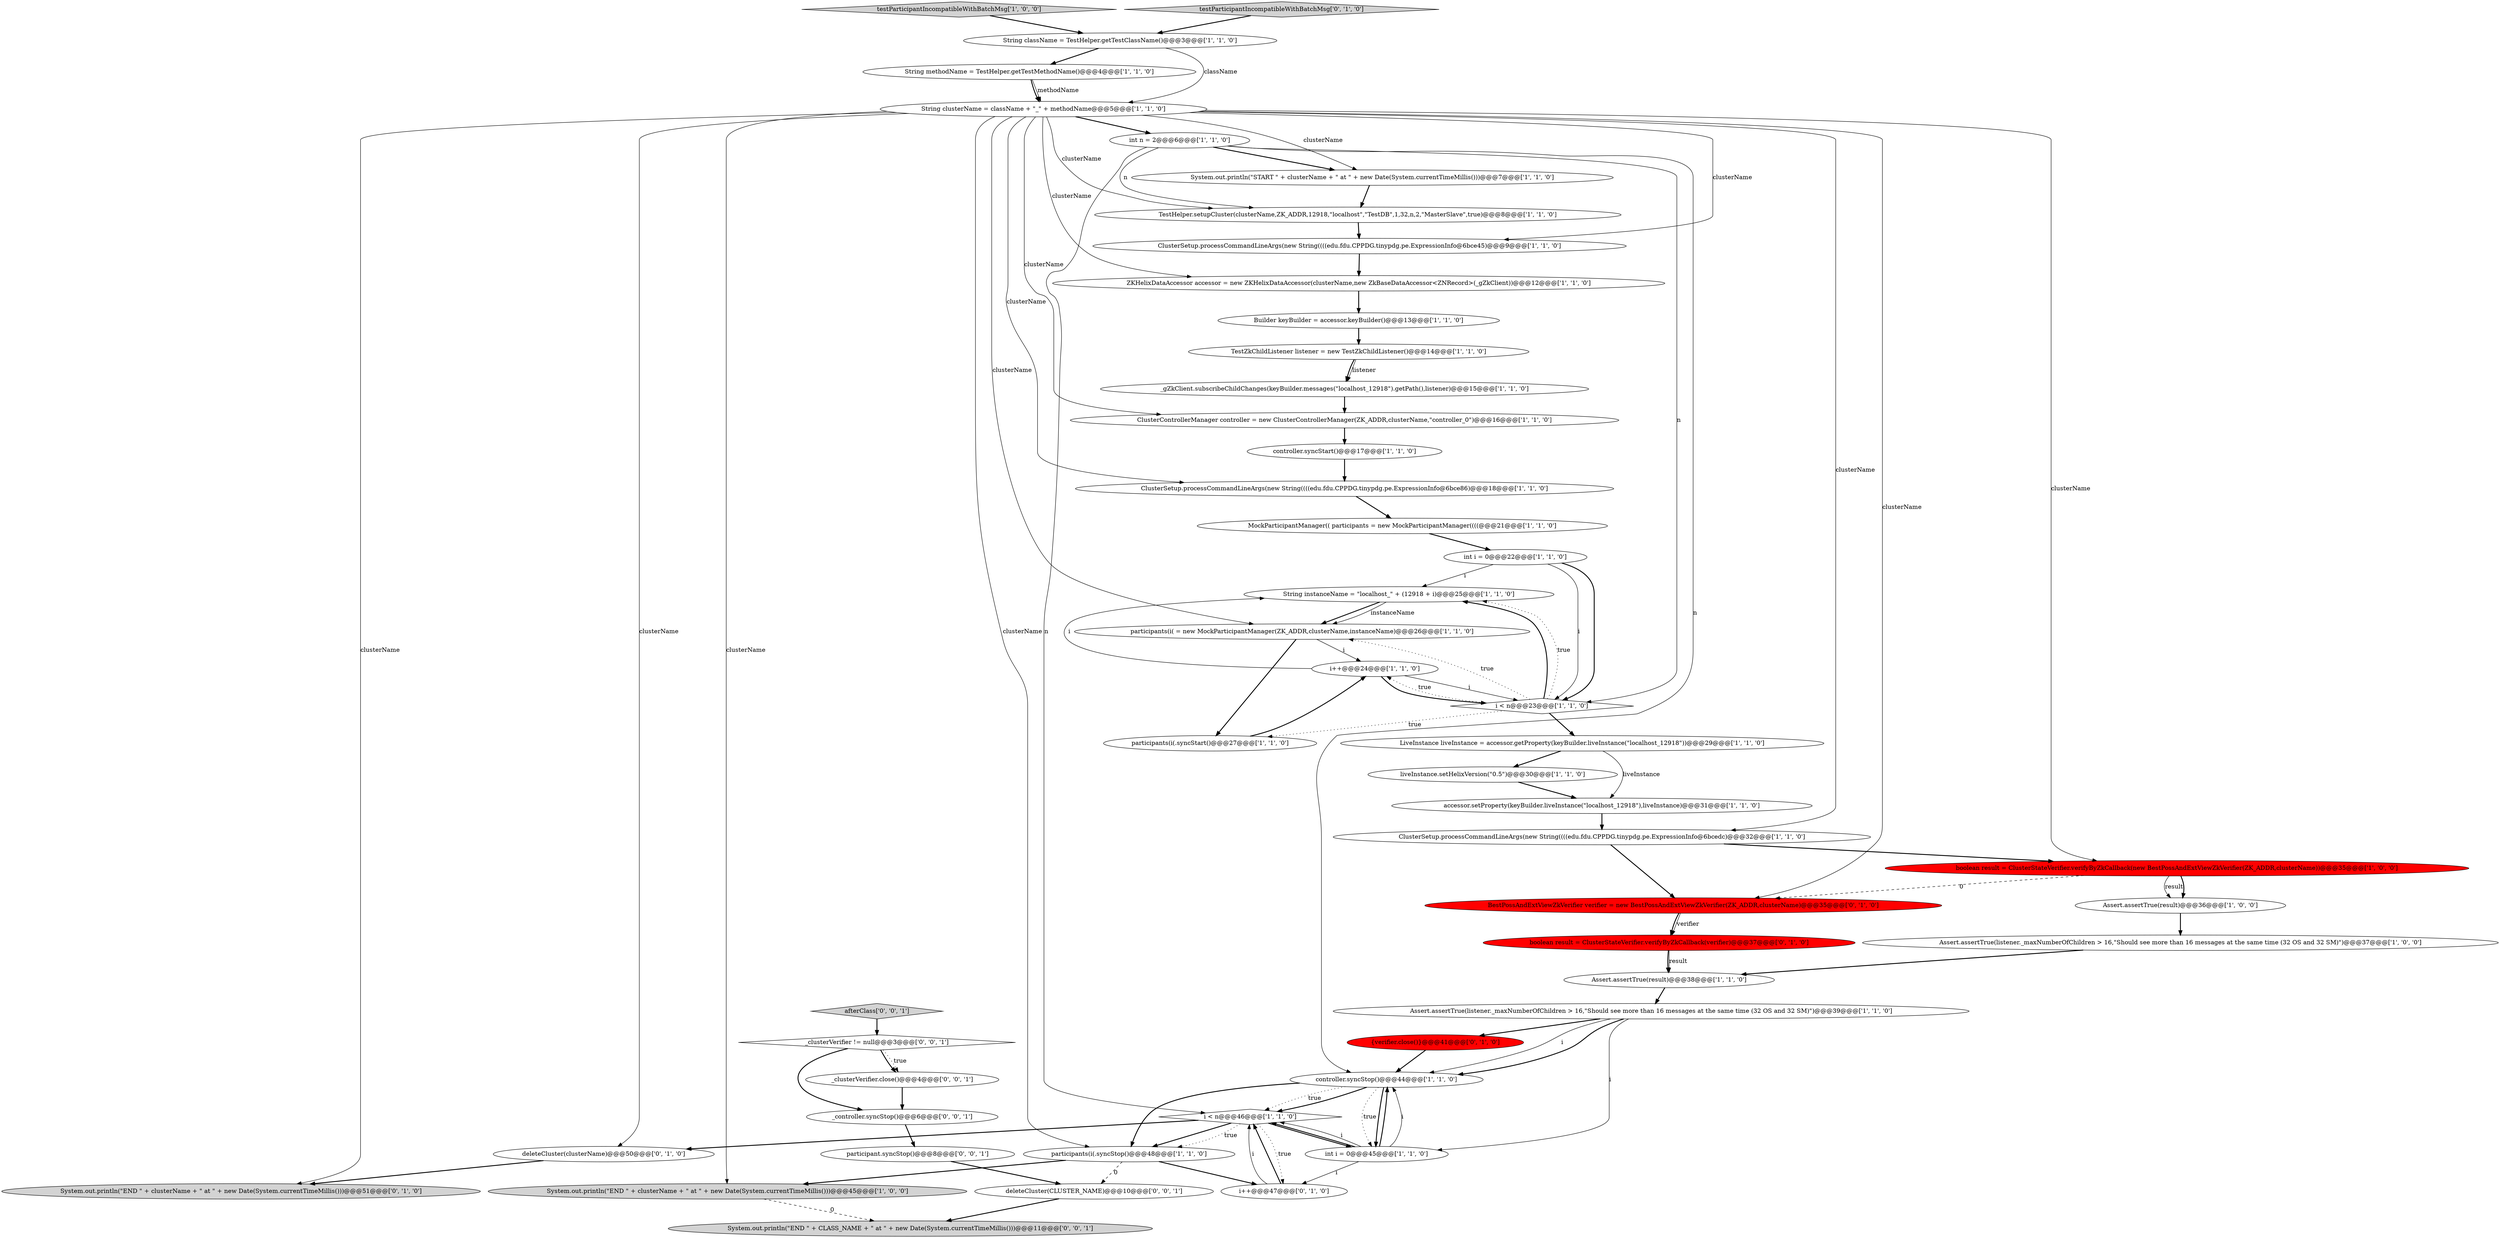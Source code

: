 digraph {
38 [style = filled, label = "deleteCluster(clusterName)@@@50@@@['0', '1', '0']", fillcolor = white, shape = ellipse image = "AAA0AAABBB2BBB"];
28 [style = filled, label = "_gZkClient.subscribeChildChanges(keyBuilder.messages(\"localhost_12918\").getPath(),listener)@@@15@@@['1', '1', '0']", fillcolor = white, shape = ellipse image = "AAA0AAABBB1BBB"];
2 [style = filled, label = "int i = 0@@@22@@@['1', '1', '0']", fillcolor = white, shape = ellipse image = "AAA0AAABBB1BBB"];
25 [style = filled, label = "Assert.assertTrue(listener._maxNumberOfChildren > 16,\"Should see more than 16 messages at the same time (32 OS and 32 SM)\")@@@37@@@['1', '0', '0']", fillcolor = white, shape = ellipse image = "AAA0AAABBB1BBB"];
43 [style = filled, label = "afterClass['0', '0', '1']", fillcolor = lightgray, shape = diamond image = "AAA0AAABBB3BBB"];
21 [style = filled, label = "ZKHelixDataAccessor accessor = new ZKHelixDataAccessor(clusterName,new ZkBaseDataAccessor<ZNRecord>(_gZkClient))@@@12@@@['1', '1', '0']", fillcolor = white, shape = ellipse image = "AAA0AAABBB1BBB"];
34 [style = filled, label = "LiveInstance liveInstance = accessor.getProperty(keyBuilder.liveInstance(\"localhost_12918\"))@@@29@@@['1', '1', '0']", fillcolor = white, shape = ellipse image = "AAA0AAABBB1BBB"];
36 [style = filled, label = "i++@@@47@@@['0', '1', '0']", fillcolor = white, shape = ellipse image = "AAA0AAABBB2BBB"];
26 [style = filled, label = "liveInstance.setHelixVersion(\"0.5\")@@@30@@@['1', '1', '0']", fillcolor = white, shape = ellipse image = "AAA0AAABBB1BBB"];
14 [style = filled, label = "System.out.println(\"END \" + clusterName + \" at \" + new Date(System.currentTimeMillis()))@@@45@@@['1', '0', '0']", fillcolor = lightgray, shape = ellipse image = "AAA0AAABBB1BBB"];
46 [style = filled, label = "_clusterVerifier.close()@@@4@@@['0', '0', '1']", fillcolor = white, shape = ellipse image = "AAA0AAABBB3BBB"];
42 [style = filled, label = "{verifier.close()}@@@41@@@['0', '1', '0']", fillcolor = red, shape = ellipse image = "AAA1AAABBB2BBB"];
17 [style = filled, label = "String instanceName = \"localhost_\" + (12918 + i)@@@25@@@['1', '1', '0']", fillcolor = white, shape = ellipse image = "AAA0AAABBB1BBB"];
22 [style = filled, label = "participants(i( = new MockParticipantManager(ZK_ADDR,clusterName,instanceName)@@@26@@@['1', '1', '0']", fillcolor = white, shape = ellipse image = "AAA0AAABBB1BBB"];
6 [style = filled, label = "controller.syncStop()@@@44@@@['1', '1', '0']", fillcolor = white, shape = ellipse image = "AAA0AAABBB1BBB"];
31 [style = filled, label = "ClusterSetup.processCommandLineArgs(new String((((edu.fdu.CPPDG.tinypdg.pe.ExpressionInfo@6bce86)@@@18@@@['1', '1', '0']", fillcolor = white, shape = ellipse image = "AAA0AAABBB1BBB"];
13 [style = filled, label = "i < n@@@23@@@['1', '1', '0']", fillcolor = white, shape = diamond image = "AAA0AAABBB1BBB"];
44 [style = filled, label = "_controller.syncStop()@@@6@@@['0', '0', '1']", fillcolor = white, shape = ellipse image = "AAA0AAABBB3BBB"];
30 [style = filled, label = "int n = 2@@@6@@@['1', '1', '0']", fillcolor = white, shape = ellipse image = "AAA0AAABBB1BBB"];
41 [style = filled, label = "boolean result = ClusterStateVerifier.verifyByZkCallback(verifier)@@@37@@@['0', '1', '0']", fillcolor = red, shape = ellipse image = "AAA1AAABBB2BBB"];
27 [style = filled, label = "i++@@@24@@@['1', '1', '0']", fillcolor = white, shape = ellipse image = "AAA0AAABBB1BBB"];
19 [style = filled, label = "Assert.assertTrue(listener._maxNumberOfChildren > 16,\"Should see more than 16 messages at the same time (32 OS and 32 SM)\")@@@39@@@['1', '1', '0']", fillcolor = white, shape = ellipse image = "AAA0AAABBB1BBB"];
48 [style = filled, label = "deleteCluster(CLUSTER_NAME)@@@10@@@['0', '0', '1']", fillcolor = white, shape = ellipse image = "AAA0AAABBB3BBB"];
35 [style = filled, label = "testParticipantIncompatibleWithBatchMsg['1', '0', '0']", fillcolor = lightgray, shape = diamond image = "AAA0AAABBB1BBB"];
32 [style = filled, label = "Assert.assertTrue(result)@@@38@@@['1', '1', '0']", fillcolor = white, shape = ellipse image = "AAA0AAABBB1BBB"];
33 [style = filled, label = "accessor.setProperty(keyBuilder.liveInstance(\"localhost_12918\"),liveInstance)@@@31@@@['1', '1', '0']", fillcolor = white, shape = ellipse image = "AAA0AAABBB1BBB"];
37 [style = filled, label = "System.out.println(\"END \" + clusterName + \" at \" + new Date(System.currentTimeMillis()))@@@51@@@['0', '1', '0']", fillcolor = lightgray, shape = ellipse image = "AAA0AAABBB2BBB"];
23 [style = filled, label = "controller.syncStart()@@@17@@@['1', '1', '0']", fillcolor = white, shape = ellipse image = "AAA0AAABBB1BBB"];
39 [style = filled, label = "BestPossAndExtViewZkVerifier verifier = new BestPossAndExtViewZkVerifier(ZK_ADDR,clusterName)@@@35@@@['0', '1', '0']", fillcolor = red, shape = ellipse image = "AAA1AAABBB2BBB"];
1 [style = filled, label = "System.out.println(\"START \" + clusterName + \" at \" + new Date(System.currentTimeMillis()))@@@7@@@['1', '1', '0']", fillcolor = white, shape = ellipse image = "AAA0AAABBB1BBB"];
18 [style = filled, label = "ClusterSetup.processCommandLineArgs(new String((((edu.fdu.CPPDG.tinypdg.pe.ExpressionInfo@6bce45)@@@9@@@['1', '1', '0']", fillcolor = white, shape = ellipse image = "AAA0AAABBB1BBB"];
12 [style = filled, label = "String methodName = TestHelper.getTestMethodName()@@@4@@@['1', '1', '0']", fillcolor = white, shape = ellipse image = "AAA0AAABBB1BBB"];
11 [style = filled, label = "String clusterName = className + \"_\" + methodName@@@5@@@['1', '1', '0']", fillcolor = white, shape = ellipse image = "AAA0AAABBB1BBB"];
24 [style = filled, label = "ClusterSetup.processCommandLineArgs(new String((((edu.fdu.CPPDG.tinypdg.pe.ExpressionInfo@6bcedc)@@@32@@@['1', '1', '0']", fillcolor = white, shape = ellipse image = "AAA0AAABBB1BBB"];
0 [style = filled, label = "i < n@@@46@@@['1', '1', '0']", fillcolor = white, shape = diamond image = "AAA0AAABBB1BBB"];
40 [style = filled, label = "testParticipantIncompatibleWithBatchMsg['0', '1', '0']", fillcolor = lightgray, shape = diamond image = "AAA0AAABBB2BBB"];
7 [style = filled, label = "int i = 0@@@45@@@['1', '1', '0']", fillcolor = white, shape = ellipse image = "AAA0AAABBB1BBB"];
4 [style = filled, label = "String className = TestHelper.getTestClassName()@@@3@@@['1', '1', '0']", fillcolor = white, shape = ellipse image = "AAA0AAABBB1BBB"];
5 [style = filled, label = "TestZkChildListener listener = new TestZkChildListener()@@@14@@@['1', '1', '0']", fillcolor = white, shape = ellipse image = "AAA0AAABBB1BBB"];
45 [style = filled, label = "_clusterVerifier != null@@@3@@@['0', '0', '1']", fillcolor = white, shape = diamond image = "AAA0AAABBB3BBB"];
3 [style = filled, label = "TestHelper.setupCluster(clusterName,ZK_ADDR,12918,\"localhost\",\"TestDB\",1,32,n,2,\"MasterSlave\",true)@@@8@@@['1', '1', '0']", fillcolor = white, shape = ellipse image = "AAA0AAABBB1BBB"];
9 [style = filled, label = "participants(i(.syncStart()@@@27@@@['1', '1', '0']", fillcolor = white, shape = ellipse image = "AAA0AAABBB1BBB"];
29 [style = filled, label = "Assert.assertTrue(result)@@@36@@@['1', '0', '0']", fillcolor = white, shape = ellipse image = "AAA0AAABBB1BBB"];
20 [style = filled, label = "ClusterControllerManager controller = new ClusterControllerManager(ZK_ADDR,clusterName,\"controller_0\")@@@16@@@['1', '1', '0']", fillcolor = white, shape = ellipse image = "AAA0AAABBB1BBB"];
15 [style = filled, label = "MockParticipantManager(( participants = new MockParticipantManager((((@@@21@@@['1', '1', '0']", fillcolor = white, shape = ellipse image = "AAA0AAABBB1BBB"];
16 [style = filled, label = "boolean result = ClusterStateVerifier.verifyByZkCallback(new BestPossAndExtViewZkVerifier(ZK_ADDR,clusterName))@@@35@@@['1', '0', '0']", fillcolor = red, shape = ellipse image = "AAA1AAABBB1BBB"];
49 [style = filled, label = "System.out.println(\"END \" + CLASS_NAME + \" at \" + new Date(System.currentTimeMillis()))@@@11@@@['0', '0', '1']", fillcolor = lightgray, shape = ellipse image = "AAA0AAABBB3BBB"];
8 [style = filled, label = "Builder keyBuilder = accessor.keyBuilder()@@@13@@@['1', '1', '0']", fillcolor = white, shape = ellipse image = "AAA0AAABBB1BBB"];
47 [style = filled, label = "participant.syncStop()@@@8@@@['0', '0', '1']", fillcolor = white, shape = ellipse image = "AAA0AAABBB3BBB"];
10 [style = filled, label = "participants(i(.syncStop()@@@48@@@['1', '1', '0']", fillcolor = white, shape = ellipse image = "AAA0AAABBB1BBB"];
40->4 [style = bold, label=""];
27->13 [style = bold, label=""];
13->27 [style = dotted, label="true"];
28->20 [style = bold, label=""];
21->8 [style = bold, label=""];
24->39 [style = bold, label=""];
19->6 [style = solid, label="i"];
7->36 [style = solid, label="i"];
5->28 [style = bold, label=""];
36->0 [style = solid, label="i"];
5->28 [style = solid, label="listener"];
3->18 [style = bold, label=""];
13->17 [style = bold, label=""];
36->0 [style = bold, label=""];
11->1 [style = solid, label="clusterName"];
34->26 [style = bold, label=""];
11->37 [style = solid, label="clusterName"];
16->29 [style = solid, label="result"];
7->6 [style = solid, label="i"];
41->32 [style = solid, label="result"];
6->0 [style = dotted, label="true"];
44->47 [style = bold, label=""];
16->39 [style = dashed, label="0"];
13->9 [style = dotted, label="true"];
19->42 [style = bold, label=""];
13->34 [style = bold, label=""];
13->17 [style = dotted, label="true"];
48->49 [style = bold, label=""];
41->32 [style = bold, label=""];
12->11 [style = solid, label="methodName"];
47->48 [style = bold, label=""];
10->14 [style = bold, label=""];
0->10 [style = dotted, label="true"];
16->29 [style = bold, label=""];
22->9 [style = bold, label=""];
12->11 [style = bold, label=""];
7->0 [style = bold, label=""];
19->6 [style = bold, label=""];
43->45 [style = bold, label=""];
0->38 [style = bold, label=""];
22->27 [style = solid, label="i"];
0->7 [style = bold, label=""];
11->21 [style = solid, label="clusterName"];
20->23 [style = bold, label=""];
13->22 [style = dotted, label="true"];
11->39 [style = solid, label="clusterName"];
38->37 [style = bold, label=""];
11->10 [style = solid, label="clusterName"];
7->6 [style = bold, label=""];
11->24 [style = solid, label="clusterName"];
4->11 [style = solid, label="className"];
6->7 [style = dotted, label="true"];
39->41 [style = bold, label=""];
45->46 [style = bold, label=""];
11->22 [style = solid, label="clusterName"];
11->31 [style = solid, label="clusterName"];
11->3 [style = solid, label="clusterName"];
6->7 [style = bold, label=""];
2->17 [style = solid, label="i"];
11->30 [style = bold, label=""];
34->33 [style = solid, label="liveInstance"];
46->44 [style = bold, label=""];
23->31 [style = bold, label=""];
30->13 [style = solid, label="n"];
11->16 [style = solid, label="clusterName"];
11->14 [style = solid, label="clusterName"];
45->46 [style = dotted, label="true"];
1->3 [style = bold, label=""];
11->18 [style = solid, label="clusterName"];
2->13 [style = solid, label="i"];
11->38 [style = solid, label="clusterName"];
32->19 [style = bold, label=""];
19->7 [style = solid, label="i"];
45->44 [style = bold, label=""];
27->17 [style = solid, label="i"];
9->27 [style = bold, label=""];
33->24 [style = bold, label=""];
6->10 [style = bold, label=""];
4->12 [style = bold, label=""];
30->6 [style = solid, label="n"];
18->21 [style = bold, label=""];
30->0 [style = solid, label="n"];
11->20 [style = solid, label="clusterName"];
15->2 [style = bold, label=""];
30->1 [style = bold, label=""];
30->3 [style = solid, label="n"];
25->32 [style = bold, label=""];
29->25 [style = bold, label=""];
7->0 [style = solid, label="i"];
6->0 [style = bold, label=""];
39->41 [style = solid, label="verifier"];
17->22 [style = bold, label=""];
31->15 [style = bold, label=""];
35->4 [style = bold, label=""];
10->36 [style = bold, label=""];
0->36 [style = dotted, label="true"];
2->13 [style = bold, label=""];
24->16 [style = bold, label=""];
0->10 [style = bold, label=""];
42->6 [style = bold, label=""];
8->5 [style = bold, label=""];
17->22 [style = solid, label="instanceName"];
10->48 [style = dashed, label="0"];
14->49 [style = dashed, label="0"];
27->13 [style = solid, label="i"];
26->33 [style = bold, label=""];
}

